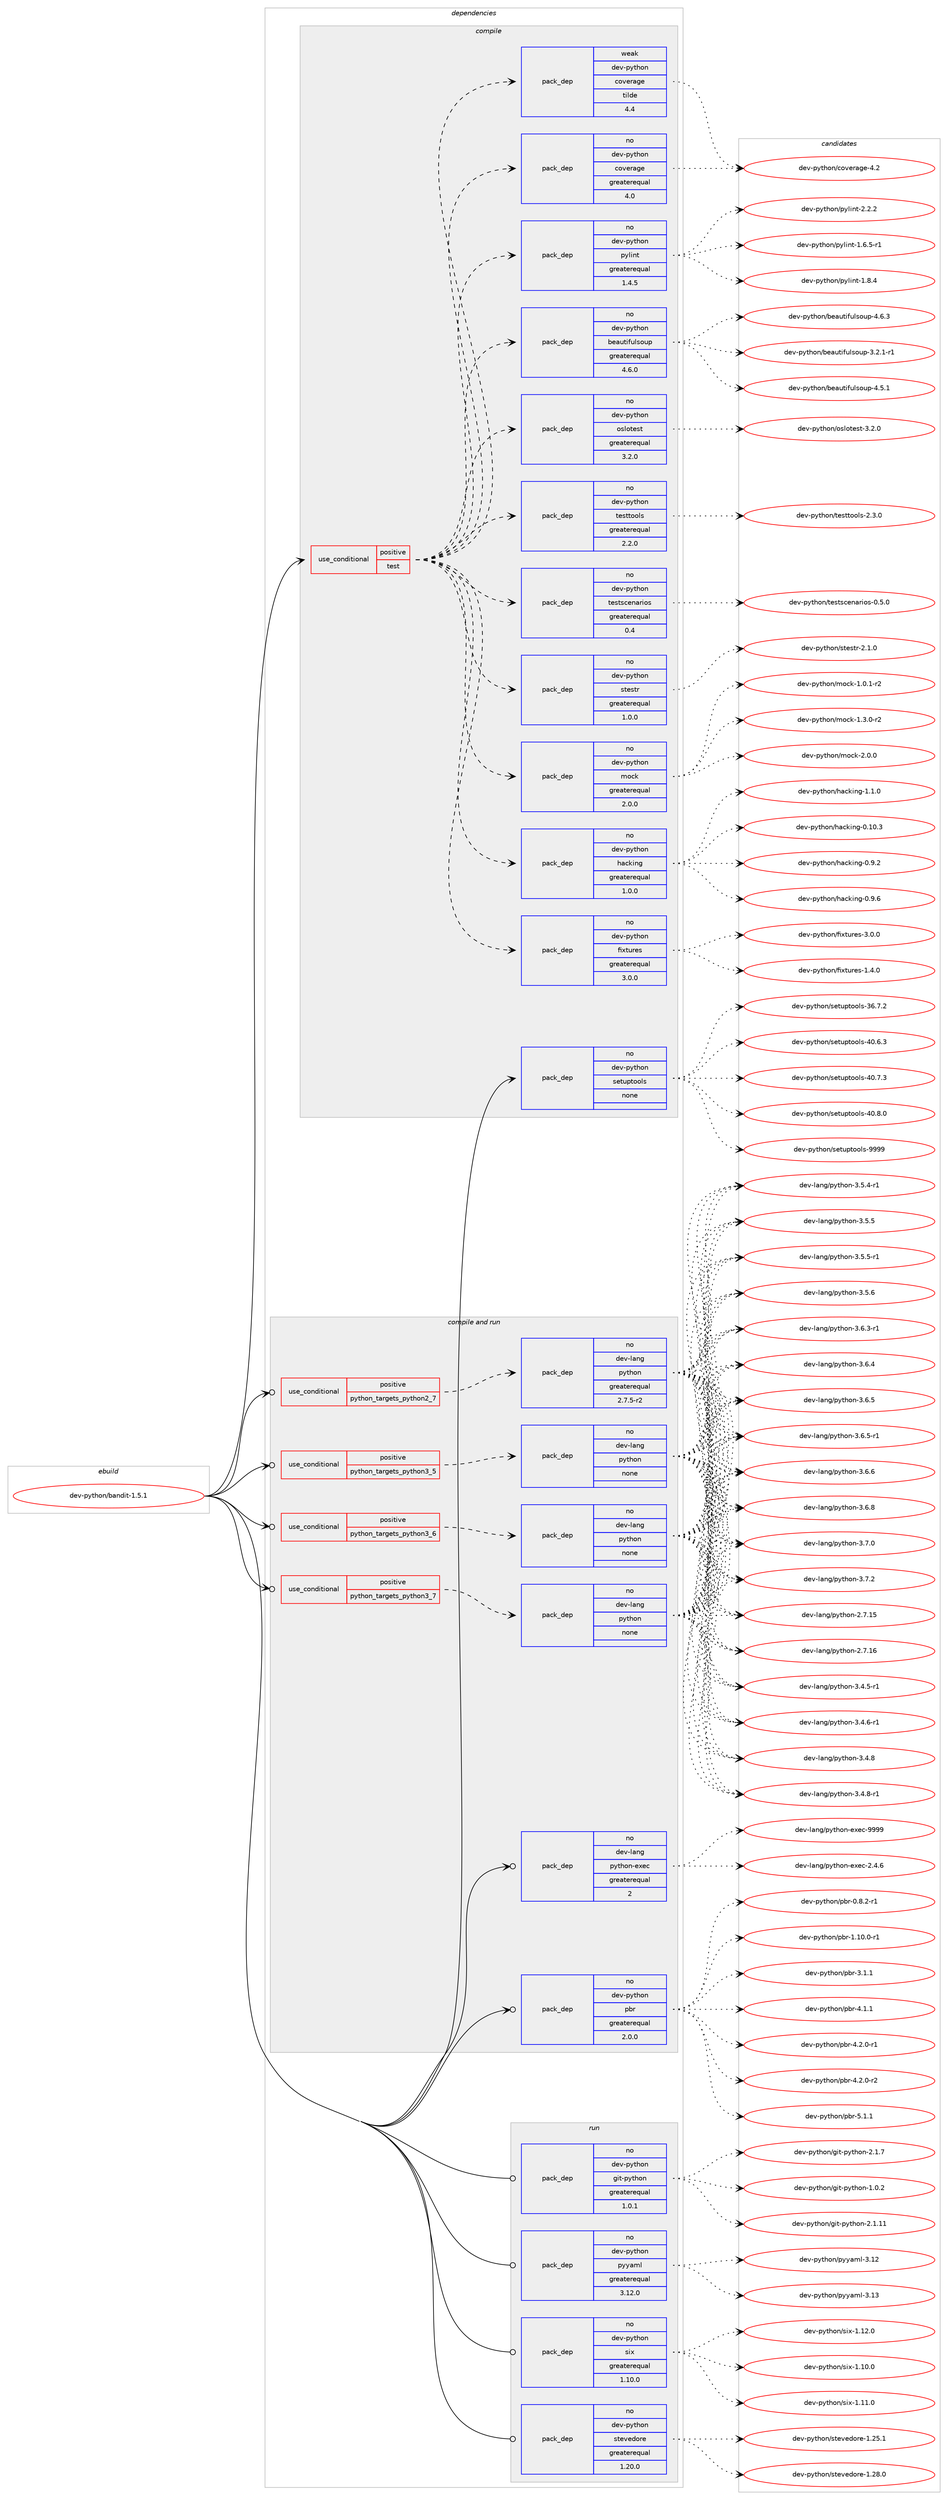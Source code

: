digraph prolog {

# *************
# Graph options
# *************

newrank=true;
concentrate=true;
compound=true;
graph [rankdir=LR,fontname=Helvetica,fontsize=10,ranksep=1.5];#, ranksep=2.5, nodesep=0.2];
edge  [arrowhead=vee];
node  [fontname=Helvetica,fontsize=10];

# **********
# The ebuild
# **********

subgraph cluster_leftcol {
color=gray;
rank=same;
label=<<i>ebuild</i>>;
id [label="dev-python/bandit-1.5.1", color=red, width=4, href="../dev-python/bandit-1.5.1.svg"];
}

# ****************
# The dependencies
# ****************

subgraph cluster_midcol {
color=gray;
label=<<i>dependencies</i>>;
subgraph cluster_compile {
fillcolor="#eeeeee";
style=filled;
label=<<i>compile</i>>;
subgraph cond371487 {
dependency1400581 [label=<<TABLE BORDER="0" CELLBORDER="1" CELLSPACING="0" CELLPADDING="4"><TR><TD ROWSPAN="3" CELLPADDING="10">use_conditional</TD></TR><TR><TD>positive</TD></TR><TR><TD>test</TD></TR></TABLE>>, shape=none, color=red];
subgraph pack1005867 {
dependency1400582 [label=<<TABLE BORDER="0" CELLBORDER="1" CELLSPACING="0" CELLPADDING="4" WIDTH="220"><TR><TD ROWSPAN="6" CELLPADDING="30">pack_dep</TD></TR><TR><TD WIDTH="110">no</TD></TR><TR><TD>dev-python</TD></TR><TR><TD>coverage</TD></TR><TR><TD>greaterequal</TD></TR><TR><TD>4.0</TD></TR></TABLE>>, shape=none, color=blue];
}
dependency1400581:e -> dependency1400582:w [weight=20,style="dashed",arrowhead="vee"];
subgraph pack1005868 {
dependency1400583 [label=<<TABLE BORDER="0" CELLBORDER="1" CELLSPACING="0" CELLPADDING="4" WIDTH="220"><TR><TD ROWSPAN="6" CELLPADDING="30">pack_dep</TD></TR><TR><TD WIDTH="110">weak</TD></TR><TR><TD>dev-python</TD></TR><TR><TD>coverage</TD></TR><TR><TD>tilde</TD></TR><TR><TD>4.4</TD></TR></TABLE>>, shape=none, color=blue];
}
dependency1400581:e -> dependency1400583:w [weight=20,style="dashed",arrowhead="vee"];
subgraph pack1005869 {
dependency1400584 [label=<<TABLE BORDER="0" CELLBORDER="1" CELLSPACING="0" CELLPADDING="4" WIDTH="220"><TR><TD ROWSPAN="6" CELLPADDING="30">pack_dep</TD></TR><TR><TD WIDTH="110">no</TD></TR><TR><TD>dev-python</TD></TR><TR><TD>fixtures</TD></TR><TR><TD>greaterequal</TD></TR><TR><TD>3.0.0</TD></TR></TABLE>>, shape=none, color=blue];
}
dependency1400581:e -> dependency1400584:w [weight=20,style="dashed",arrowhead="vee"];
subgraph pack1005870 {
dependency1400585 [label=<<TABLE BORDER="0" CELLBORDER="1" CELLSPACING="0" CELLPADDING="4" WIDTH="220"><TR><TD ROWSPAN="6" CELLPADDING="30">pack_dep</TD></TR><TR><TD WIDTH="110">no</TD></TR><TR><TD>dev-python</TD></TR><TR><TD>hacking</TD></TR><TR><TD>greaterequal</TD></TR><TR><TD>1.0.0</TD></TR></TABLE>>, shape=none, color=blue];
}
dependency1400581:e -> dependency1400585:w [weight=20,style="dashed",arrowhead="vee"];
subgraph pack1005871 {
dependency1400586 [label=<<TABLE BORDER="0" CELLBORDER="1" CELLSPACING="0" CELLPADDING="4" WIDTH="220"><TR><TD ROWSPAN="6" CELLPADDING="30">pack_dep</TD></TR><TR><TD WIDTH="110">no</TD></TR><TR><TD>dev-python</TD></TR><TR><TD>mock</TD></TR><TR><TD>greaterequal</TD></TR><TR><TD>2.0.0</TD></TR></TABLE>>, shape=none, color=blue];
}
dependency1400581:e -> dependency1400586:w [weight=20,style="dashed",arrowhead="vee"];
subgraph pack1005872 {
dependency1400587 [label=<<TABLE BORDER="0" CELLBORDER="1" CELLSPACING="0" CELLPADDING="4" WIDTH="220"><TR><TD ROWSPAN="6" CELLPADDING="30">pack_dep</TD></TR><TR><TD WIDTH="110">no</TD></TR><TR><TD>dev-python</TD></TR><TR><TD>stestr</TD></TR><TR><TD>greaterequal</TD></TR><TR><TD>1.0.0</TD></TR></TABLE>>, shape=none, color=blue];
}
dependency1400581:e -> dependency1400587:w [weight=20,style="dashed",arrowhead="vee"];
subgraph pack1005873 {
dependency1400588 [label=<<TABLE BORDER="0" CELLBORDER="1" CELLSPACING="0" CELLPADDING="4" WIDTH="220"><TR><TD ROWSPAN="6" CELLPADDING="30">pack_dep</TD></TR><TR><TD WIDTH="110">no</TD></TR><TR><TD>dev-python</TD></TR><TR><TD>testscenarios</TD></TR><TR><TD>greaterequal</TD></TR><TR><TD>0.4</TD></TR></TABLE>>, shape=none, color=blue];
}
dependency1400581:e -> dependency1400588:w [weight=20,style="dashed",arrowhead="vee"];
subgraph pack1005874 {
dependency1400589 [label=<<TABLE BORDER="0" CELLBORDER="1" CELLSPACING="0" CELLPADDING="4" WIDTH="220"><TR><TD ROWSPAN="6" CELLPADDING="30">pack_dep</TD></TR><TR><TD WIDTH="110">no</TD></TR><TR><TD>dev-python</TD></TR><TR><TD>testtools</TD></TR><TR><TD>greaterequal</TD></TR><TR><TD>2.2.0</TD></TR></TABLE>>, shape=none, color=blue];
}
dependency1400581:e -> dependency1400589:w [weight=20,style="dashed",arrowhead="vee"];
subgraph pack1005875 {
dependency1400590 [label=<<TABLE BORDER="0" CELLBORDER="1" CELLSPACING="0" CELLPADDING="4" WIDTH="220"><TR><TD ROWSPAN="6" CELLPADDING="30">pack_dep</TD></TR><TR><TD WIDTH="110">no</TD></TR><TR><TD>dev-python</TD></TR><TR><TD>oslotest</TD></TR><TR><TD>greaterequal</TD></TR><TR><TD>3.2.0</TD></TR></TABLE>>, shape=none, color=blue];
}
dependency1400581:e -> dependency1400590:w [weight=20,style="dashed",arrowhead="vee"];
subgraph pack1005876 {
dependency1400591 [label=<<TABLE BORDER="0" CELLBORDER="1" CELLSPACING="0" CELLPADDING="4" WIDTH="220"><TR><TD ROWSPAN="6" CELLPADDING="30">pack_dep</TD></TR><TR><TD WIDTH="110">no</TD></TR><TR><TD>dev-python</TD></TR><TR><TD>beautifulsoup</TD></TR><TR><TD>greaterequal</TD></TR><TR><TD>4.6.0</TD></TR></TABLE>>, shape=none, color=blue];
}
dependency1400581:e -> dependency1400591:w [weight=20,style="dashed",arrowhead="vee"];
subgraph pack1005877 {
dependency1400592 [label=<<TABLE BORDER="0" CELLBORDER="1" CELLSPACING="0" CELLPADDING="4" WIDTH="220"><TR><TD ROWSPAN="6" CELLPADDING="30">pack_dep</TD></TR><TR><TD WIDTH="110">no</TD></TR><TR><TD>dev-python</TD></TR><TR><TD>pylint</TD></TR><TR><TD>greaterequal</TD></TR><TR><TD>1.4.5</TD></TR></TABLE>>, shape=none, color=blue];
}
dependency1400581:e -> dependency1400592:w [weight=20,style="dashed",arrowhead="vee"];
}
id:e -> dependency1400581:w [weight=20,style="solid",arrowhead="vee"];
subgraph pack1005878 {
dependency1400593 [label=<<TABLE BORDER="0" CELLBORDER="1" CELLSPACING="0" CELLPADDING="4" WIDTH="220"><TR><TD ROWSPAN="6" CELLPADDING="30">pack_dep</TD></TR><TR><TD WIDTH="110">no</TD></TR><TR><TD>dev-python</TD></TR><TR><TD>setuptools</TD></TR><TR><TD>none</TD></TR><TR><TD></TD></TR></TABLE>>, shape=none, color=blue];
}
id:e -> dependency1400593:w [weight=20,style="solid",arrowhead="vee"];
}
subgraph cluster_compileandrun {
fillcolor="#eeeeee";
style=filled;
label=<<i>compile and run</i>>;
subgraph cond371488 {
dependency1400594 [label=<<TABLE BORDER="0" CELLBORDER="1" CELLSPACING="0" CELLPADDING="4"><TR><TD ROWSPAN="3" CELLPADDING="10">use_conditional</TD></TR><TR><TD>positive</TD></TR><TR><TD>python_targets_python2_7</TD></TR></TABLE>>, shape=none, color=red];
subgraph pack1005879 {
dependency1400595 [label=<<TABLE BORDER="0" CELLBORDER="1" CELLSPACING="0" CELLPADDING="4" WIDTH="220"><TR><TD ROWSPAN="6" CELLPADDING="30">pack_dep</TD></TR><TR><TD WIDTH="110">no</TD></TR><TR><TD>dev-lang</TD></TR><TR><TD>python</TD></TR><TR><TD>greaterequal</TD></TR><TR><TD>2.7.5-r2</TD></TR></TABLE>>, shape=none, color=blue];
}
dependency1400594:e -> dependency1400595:w [weight=20,style="dashed",arrowhead="vee"];
}
id:e -> dependency1400594:w [weight=20,style="solid",arrowhead="odotvee"];
subgraph cond371489 {
dependency1400596 [label=<<TABLE BORDER="0" CELLBORDER="1" CELLSPACING="0" CELLPADDING="4"><TR><TD ROWSPAN="3" CELLPADDING="10">use_conditional</TD></TR><TR><TD>positive</TD></TR><TR><TD>python_targets_python3_5</TD></TR></TABLE>>, shape=none, color=red];
subgraph pack1005880 {
dependency1400597 [label=<<TABLE BORDER="0" CELLBORDER="1" CELLSPACING="0" CELLPADDING="4" WIDTH="220"><TR><TD ROWSPAN="6" CELLPADDING="30">pack_dep</TD></TR><TR><TD WIDTH="110">no</TD></TR><TR><TD>dev-lang</TD></TR><TR><TD>python</TD></TR><TR><TD>none</TD></TR><TR><TD></TD></TR></TABLE>>, shape=none, color=blue];
}
dependency1400596:e -> dependency1400597:w [weight=20,style="dashed",arrowhead="vee"];
}
id:e -> dependency1400596:w [weight=20,style="solid",arrowhead="odotvee"];
subgraph cond371490 {
dependency1400598 [label=<<TABLE BORDER="0" CELLBORDER="1" CELLSPACING="0" CELLPADDING="4"><TR><TD ROWSPAN="3" CELLPADDING="10">use_conditional</TD></TR><TR><TD>positive</TD></TR><TR><TD>python_targets_python3_6</TD></TR></TABLE>>, shape=none, color=red];
subgraph pack1005881 {
dependency1400599 [label=<<TABLE BORDER="0" CELLBORDER="1" CELLSPACING="0" CELLPADDING="4" WIDTH="220"><TR><TD ROWSPAN="6" CELLPADDING="30">pack_dep</TD></TR><TR><TD WIDTH="110">no</TD></TR><TR><TD>dev-lang</TD></TR><TR><TD>python</TD></TR><TR><TD>none</TD></TR><TR><TD></TD></TR></TABLE>>, shape=none, color=blue];
}
dependency1400598:e -> dependency1400599:w [weight=20,style="dashed",arrowhead="vee"];
}
id:e -> dependency1400598:w [weight=20,style="solid",arrowhead="odotvee"];
subgraph cond371491 {
dependency1400600 [label=<<TABLE BORDER="0" CELLBORDER="1" CELLSPACING="0" CELLPADDING="4"><TR><TD ROWSPAN="3" CELLPADDING="10">use_conditional</TD></TR><TR><TD>positive</TD></TR><TR><TD>python_targets_python3_7</TD></TR></TABLE>>, shape=none, color=red];
subgraph pack1005882 {
dependency1400601 [label=<<TABLE BORDER="0" CELLBORDER="1" CELLSPACING="0" CELLPADDING="4" WIDTH="220"><TR><TD ROWSPAN="6" CELLPADDING="30">pack_dep</TD></TR><TR><TD WIDTH="110">no</TD></TR><TR><TD>dev-lang</TD></TR><TR><TD>python</TD></TR><TR><TD>none</TD></TR><TR><TD></TD></TR></TABLE>>, shape=none, color=blue];
}
dependency1400600:e -> dependency1400601:w [weight=20,style="dashed",arrowhead="vee"];
}
id:e -> dependency1400600:w [weight=20,style="solid",arrowhead="odotvee"];
subgraph pack1005883 {
dependency1400602 [label=<<TABLE BORDER="0" CELLBORDER="1" CELLSPACING="0" CELLPADDING="4" WIDTH="220"><TR><TD ROWSPAN="6" CELLPADDING="30">pack_dep</TD></TR><TR><TD WIDTH="110">no</TD></TR><TR><TD>dev-lang</TD></TR><TR><TD>python-exec</TD></TR><TR><TD>greaterequal</TD></TR><TR><TD>2</TD></TR></TABLE>>, shape=none, color=blue];
}
id:e -> dependency1400602:w [weight=20,style="solid",arrowhead="odotvee"];
subgraph pack1005884 {
dependency1400603 [label=<<TABLE BORDER="0" CELLBORDER="1" CELLSPACING="0" CELLPADDING="4" WIDTH="220"><TR><TD ROWSPAN="6" CELLPADDING="30">pack_dep</TD></TR><TR><TD WIDTH="110">no</TD></TR><TR><TD>dev-python</TD></TR><TR><TD>pbr</TD></TR><TR><TD>greaterequal</TD></TR><TR><TD>2.0.0</TD></TR></TABLE>>, shape=none, color=blue];
}
id:e -> dependency1400603:w [weight=20,style="solid",arrowhead="odotvee"];
}
subgraph cluster_run {
fillcolor="#eeeeee";
style=filled;
label=<<i>run</i>>;
subgraph pack1005885 {
dependency1400604 [label=<<TABLE BORDER="0" CELLBORDER="1" CELLSPACING="0" CELLPADDING="4" WIDTH="220"><TR><TD ROWSPAN="6" CELLPADDING="30">pack_dep</TD></TR><TR><TD WIDTH="110">no</TD></TR><TR><TD>dev-python</TD></TR><TR><TD>git-python</TD></TR><TR><TD>greaterequal</TD></TR><TR><TD>1.0.1</TD></TR></TABLE>>, shape=none, color=blue];
}
id:e -> dependency1400604:w [weight=20,style="solid",arrowhead="odot"];
subgraph pack1005886 {
dependency1400605 [label=<<TABLE BORDER="0" CELLBORDER="1" CELLSPACING="0" CELLPADDING="4" WIDTH="220"><TR><TD ROWSPAN="6" CELLPADDING="30">pack_dep</TD></TR><TR><TD WIDTH="110">no</TD></TR><TR><TD>dev-python</TD></TR><TR><TD>pyyaml</TD></TR><TR><TD>greaterequal</TD></TR><TR><TD>3.12.0</TD></TR></TABLE>>, shape=none, color=blue];
}
id:e -> dependency1400605:w [weight=20,style="solid",arrowhead="odot"];
subgraph pack1005887 {
dependency1400606 [label=<<TABLE BORDER="0" CELLBORDER="1" CELLSPACING="0" CELLPADDING="4" WIDTH="220"><TR><TD ROWSPAN="6" CELLPADDING="30">pack_dep</TD></TR><TR><TD WIDTH="110">no</TD></TR><TR><TD>dev-python</TD></TR><TR><TD>six</TD></TR><TR><TD>greaterequal</TD></TR><TR><TD>1.10.0</TD></TR></TABLE>>, shape=none, color=blue];
}
id:e -> dependency1400606:w [weight=20,style="solid",arrowhead="odot"];
subgraph pack1005888 {
dependency1400607 [label=<<TABLE BORDER="0" CELLBORDER="1" CELLSPACING="0" CELLPADDING="4" WIDTH="220"><TR><TD ROWSPAN="6" CELLPADDING="30">pack_dep</TD></TR><TR><TD WIDTH="110">no</TD></TR><TR><TD>dev-python</TD></TR><TR><TD>stevedore</TD></TR><TR><TD>greaterequal</TD></TR><TR><TD>1.20.0</TD></TR></TABLE>>, shape=none, color=blue];
}
id:e -> dependency1400607:w [weight=20,style="solid",arrowhead="odot"];
}
}

# **************
# The candidates
# **************

subgraph cluster_choices {
rank=same;
color=gray;
label=<<i>candidates</i>>;

subgraph choice1005867 {
color=black;
nodesep=1;
choice1001011184511212111610411111047991111181011149710310145524650 [label="dev-python/coverage-4.2", color=red, width=4,href="../dev-python/coverage-4.2.svg"];
dependency1400582:e -> choice1001011184511212111610411111047991111181011149710310145524650:w [style=dotted,weight="100"];
}
subgraph choice1005868 {
color=black;
nodesep=1;
choice1001011184511212111610411111047991111181011149710310145524650 [label="dev-python/coverage-4.2", color=red, width=4,href="../dev-python/coverage-4.2.svg"];
dependency1400583:e -> choice1001011184511212111610411111047991111181011149710310145524650:w [style=dotted,weight="100"];
}
subgraph choice1005869 {
color=black;
nodesep=1;
choice1001011184511212111610411111047102105120116117114101115454946524648 [label="dev-python/fixtures-1.4.0", color=red, width=4,href="../dev-python/fixtures-1.4.0.svg"];
choice1001011184511212111610411111047102105120116117114101115455146484648 [label="dev-python/fixtures-3.0.0", color=red, width=4,href="../dev-python/fixtures-3.0.0.svg"];
dependency1400584:e -> choice1001011184511212111610411111047102105120116117114101115454946524648:w [style=dotted,weight="100"];
dependency1400584:e -> choice1001011184511212111610411111047102105120116117114101115455146484648:w [style=dotted,weight="100"];
}
subgraph choice1005870 {
color=black;
nodesep=1;
choice1001011184511212111610411111047104979910710511010345484649484651 [label="dev-python/hacking-0.10.3", color=red, width=4,href="../dev-python/hacking-0.10.3.svg"];
choice10010111845112121116104111110471049799107105110103454846574650 [label="dev-python/hacking-0.9.2", color=red, width=4,href="../dev-python/hacking-0.9.2.svg"];
choice10010111845112121116104111110471049799107105110103454846574654 [label="dev-python/hacking-0.9.6", color=red, width=4,href="../dev-python/hacking-0.9.6.svg"];
choice10010111845112121116104111110471049799107105110103454946494648 [label="dev-python/hacking-1.1.0", color=red, width=4,href="../dev-python/hacking-1.1.0.svg"];
dependency1400585:e -> choice1001011184511212111610411111047104979910710511010345484649484651:w [style=dotted,weight="100"];
dependency1400585:e -> choice10010111845112121116104111110471049799107105110103454846574650:w [style=dotted,weight="100"];
dependency1400585:e -> choice10010111845112121116104111110471049799107105110103454846574654:w [style=dotted,weight="100"];
dependency1400585:e -> choice10010111845112121116104111110471049799107105110103454946494648:w [style=dotted,weight="100"];
}
subgraph choice1005871 {
color=black;
nodesep=1;
choice1001011184511212111610411111047109111991074549464846494511450 [label="dev-python/mock-1.0.1-r2", color=red, width=4,href="../dev-python/mock-1.0.1-r2.svg"];
choice1001011184511212111610411111047109111991074549465146484511450 [label="dev-python/mock-1.3.0-r2", color=red, width=4,href="../dev-python/mock-1.3.0-r2.svg"];
choice100101118451121211161041111104710911199107455046484648 [label="dev-python/mock-2.0.0", color=red, width=4,href="../dev-python/mock-2.0.0.svg"];
dependency1400586:e -> choice1001011184511212111610411111047109111991074549464846494511450:w [style=dotted,weight="100"];
dependency1400586:e -> choice1001011184511212111610411111047109111991074549465146484511450:w [style=dotted,weight="100"];
dependency1400586:e -> choice100101118451121211161041111104710911199107455046484648:w [style=dotted,weight="100"];
}
subgraph choice1005872 {
color=black;
nodesep=1;
choice1001011184511212111610411111047115116101115116114455046494648 [label="dev-python/stestr-2.1.0", color=red, width=4,href="../dev-python/stestr-2.1.0.svg"];
dependency1400587:e -> choice1001011184511212111610411111047115116101115116114455046494648:w [style=dotted,weight="100"];
}
subgraph choice1005873 {
color=black;
nodesep=1;
choice10010111845112121116104111110471161011151161159910111097114105111115454846534648 [label="dev-python/testscenarios-0.5.0", color=red, width=4,href="../dev-python/testscenarios-0.5.0.svg"];
dependency1400588:e -> choice10010111845112121116104111110471161011151161159910111097114105111115454846534648:w [style=dotted,weight="100"];
}
subgraph choice1005874 {
color=black;
nodesep=1;
choice1001011184511212111610411111047116101115116116111111108115455046514648 [label="dev-python/testtools-2.3.0", color=red, width=4,href="../dev-python/testtools-2.3.0.svg"];
dependency1400589:e -> choice1001011184511212111610411111047116101115116116111111108115455046514648:w [style=dotted,weight="100"];
}
subgraph choice1005875 {
color=black;
nodesep=1;
choice1001011184511212111610411111047111115108111116101115116455146504648 [label="dev-python/oslotest-3.2.0", color=red, width=4,href="../dev-python/oslotest-3.2.0.svg"];
dependency1400590:e -> choice1001011184511212111610411111047111115108111116101115116455146504648:w [style=dotted,weight="100"];
}
subgraph choice1005876 {
color=black;
nodesep=1;
choice100101118451121211161041111104798101971171161051021171081151111171124551465046494511449 [label="dev-python/beautifulsoup-3.2.1-r1", color=red, width=4,href="../dev-python/beautifulsoup-3.2.1-r1.svg"];
choice10010111845112121116104111110479810197117116105102117108115111117112455246534649 [label="dev-python/beautifulsoup-4.5.1", color=red, width=4,href="../dev-python/beautifulsoup-4.5.1.svg"];
choice10010111845112121116104111110479810197117116105102117108115111117112455246544651 [label="dev-python/beautifulsoup-4.6.3", color=red, width=4,href="../dev-python/beautifulsoup-4.6.3.svg"];
dependency1400591:e -> choice100101118451121211161041111104798101971171161051021171081151111171124551465046494511449:w [style=dotted,weight="100"];
dependency1400591:e -> choice10010111845112121116104111110479810197117116105102117108115111117112455246534649:w [style=dotted,weight="100"];
dependency1400591:e -> choice10010111845112121116104111110479810197117116105102117108115111117112455246544651:w [style=dotted,weight="100"];
}
subgraph choice1005877 {
color=black;
nodesep=1;
choice10010111845112121116104111110471121211081051101164549465446534511449 [label="dev-python/pylint-1.6.5-r1", color=red, width=4,href="../dev-python/pylint-1.6.5-r1.svg"];
choice1001011184511212111610411111047112121108105110116454946564652 [label="dev-python/pylint-1.8.4", color=red, width=4,href="../dev-python/pylint-1.8.4.svg"];
choice1001011184511212111610411111047112121108105110116455046504650 [label="dev-python/pylint-2.2.2", color=red, width=4,href="../dev-python/pylint-2.2.2.svg"];
dependency1400592:e -> choice10010111845112121116104111110471121211081051101164549465446534511449:w [style=dotted,weight="100"];
dependency1400592:e -> choice1001011184511212111610411111047112121108105110116454946564652:w [style=dotted,weight="100"];
dependency1400592:e -> choice1001011184511212111610411111047112121108105110116455046504650:w [style=dotted,weight="100"];
}
subgraph choice1005878 {
color=black;
nodesep=1;
choice100101118451121211161041111104711510111611711211611111110811545515446554650 [label="dev-python/setuptools-36.7.2", color=red, width=4,href="../dev-python/setuptools-36.7.2.svg"];
choice100101118451121211161041111104711510111611711211611111110811545524846544651 [label="dev-python/setuptools-40.6.3", color=red, width=4,href="../dev-python/setuptools-40.6.3.svg"];
choice100101118451121211161041111104711510111611711211611111110811545524846554651 [label="dev-python/setuptools-40.7.3", color=red, width=4,href="../dev-python/setuptools-40.7.3.svg"];
choice100101118451121211161041111104711510111611711211611111110811545524846564648 [label="dev-python/setuptools-40.8.0", color=red, width=4,href="../dev-python/setuptools-40.8.0.svg"];
choice10010111845112121116104111110471151011161171121161111111081154557575757 [label="dev-python/setuptools-9999", color=red, width=4,href="../dev-python/setuptools-9999.svg"];
dependency1400593:e -> choice100101118451121211161041111104711510111611711211611111110811545515446554650:w [style=dotted,weight="100"];
dependency1400593:e -> choice100101118451121211161041111104711510111611711211611111110811545524846544651:w [style=dotted,weight="100"];
dependency1400593:e -> choice100101118451121211161041111104711510111611711211611111110811545524846554651:w [style=dotted,weight="100"];
dependency1400593:e -> choice100101118451121211161041111104711510111611711211611111110811545524846564648:w [style=dotted,weight="100"];
dependency1400593:e -> choice10010111845112121116104111110471151011161171121161111111081154557575757:w [style=dotted,weight="100"];
}
subgraph choice1005879 {
color=black;
nodesep=1;
choice10010111845108971101034711212111610411111045504655464953 [label="dev-lang/python-2.7.15", color=red, width=4,href="../dev-lang/python-2.7.15.svg"];
choice10010111845108971101034711212111610411111045504655464954 [label="dev-lang/python-2.7.16", color=red, width=4,href="../dev-lang/python-2.7.16.svg"];
choice1001011184510897110103471121211161041111104551465246534511449 [label="dev-lang/python-3.4.5-r1", color=red, width=4,href="../dev-lang/python-3.4.5-r1.svg"];
choice1001011184510897110103471121211161041111104551465246544511449 [label="dev-lang/python-3.4.6-r1", color=red, width=4,href="../dev-lang/python-3.4.6-r1.svg"];
choice100101118451089711010347112121116104111110455146524656 [label="dev-lang/python-3.4.8", color=red, width=4,href="../dev-lang/python-3.4.8.svg"];
choice1001011184510897110103471121211161041111104551465246564511449 [label="dev-lang/python-3.4.8-r1", color=red, width=4,href="../dev-lang/python-3.4.8-r1.svg"];
choice1001011184510897110103471121211161041111104551465346524511449 [label="dev-lang/python-3.5.4-r1", color=red, width=4,href="../dev-lang/python-3.5.4-r1.svg"];
choice100101118451089711010347112121116104111110455146534653 [label="dev-lang/python-3.5.5", color=red, width=4,href="../dev-lang/python-3.5.5.svg"];
choice1001011184510897110103471121211161041111104551465346534511449 [label="dev-lang/python-3.5.5-r1", color=red, width=4,href="../dev-lang/python-3.5.5-r1.svg"];
choice100101118451089711010347112121116104111110455146534654 [label="dev-lang/python-3.5.6", color=red, width=4,href="../dev-lang/python-3.5.6.svg"];
choice1001011184510897110103471121211161041111104551465446514511449 [label="dev-lang/python-3.6.3-r1", color=red, width=4,href="../dev-lang/python-3.6.3-r1.svg"];
choice100101118451089711010347112121116104111110455146544652 [label="dev-lang/python-3.6.4", color=red, width=4,href="../dev-lang/python-3.6.4.svg"];
choice100101118451089711010347112121116104111110455146544653 [label="dev-lang/python-3.6.5", color=red, width=4,href="../dev-lang/python-3.6.5.svg"];
choice1001011184510897110103471121211161041111104551465446534511449 [label="dev-lang/python-3.6.5-r1", color=red, width=4,href="../dev-lang/python-3.6.5-r1.svg"];
choice100101118451089711010347112121116104111110455146544654 [label="dev-lang/python-3.6.6", color=red, width=4,href="../dev-lang/python-3.6.6.svg"];
choice100101118451089711010347112121116104111110455146544656 [label="dev-lang/python-3.6.8", color=red, width=4,href="../dev-lang/python-3.6.8.svg"];
choice100101118451089711010347112121116104111110455146554648 [label="dev-lang/python-3.7.0", color=red, width=4,href="../dev-lang/python-3.7.0.svg"];
choice100101118451089711010347112121116104111110455146554650 [label="dev-lang/python-3.7.2", color=red, width=4,href="../dev-lang/python-3.7.2.svg"];
dependency1400595:e -> choice10010111845108971101034711212111610411111045504655464953:w [style=dotted,weight="100"];
dependency1400595:e -> choice10010111845108971101034711212111610411111045504655464954:w [style=dotted,weight="100"];
dependency1400595:e -> choice1001011184510897110103471121211161041111104551465246534511449:w [style=dotted,weight="100"];
dependency1400595:e -> choice1001011184510897110103471121211161041111104551465246544511449:w [style=dotted,weight="100"];
dependency1400595:e -> choice100101118451089711010347112121116104111110455146524656:w [style=dotted,weight="100"];
dependency1400595:e -> choice1001011184510897110103471121211161041111104551465246564511449:w [style=dotted,weight="100"];
dependency1400595:e -> choice1001011184510897110103471121211161041111104551465346524511449:w [style=dotted,weight="100"];
dependency1400595:e -> choice100101118451089711010347112121116104111110455146534653:w [style=dotted,weight="100"];
dependency1400595:e -> choice1001011184510897110103471121211161041111104551465346534511449:w [style=dotted,weight="100"];
dependency1400595:e -> choice100101118451089711010347112121116104111110455146534654:w [style=dotted,weight="100"];
dependency1400595:e -> choice1001011184510897110103471121211161041111104551465446514511449:w [style=dotted,weight="100"];
dependency1400595:e -> choice100101118451089711010347112121116104111110455146544652:w [style=dotted,weight="100"];
dependency1400595:e -> choice100101118451089711010347112121116104111110455146544653:w [style=dotted,weight="100"];
dependency1400595:e -> choice1001011184510897110103471121211161041111104551465446534511449:w [style=dotted,weight="100"];
dependency1400595:e -> choice100101118451089711010347112121116104111110455146544654:w [style=dotted,weight="100"];
dependency1400595:e -> choice100101118451089711010347112121116104111110455146544656:w [style=dotted,weight="100"];
dependency1400595:e -> choice100101118451089711010347112121116104111110455146554648:w [style=dotted,weight="100"];
dependency1400595:e -> choice100101118451089711010347112121116104111110455146554650:w [style=dotted,weight="100"];
}
subgraph choice1005880 {
color=black;
nodesep=1;
choice10010111845108971101034711212111610411111045504655464953 [label="dev-lang/python-2.7.15", color=red, width=4,href="../dev-lang/python-2.7.15.svg"];
choice10010111845108971101034711212111610411111045504655464954 [label="dev-lang/python-2.7.16", color=red, width=4,href="../dev-lang/python-2.7.16.svg"];
choice1001011184510897110103471121211161041111104551465246534511449 [label="dev-lang/python-3.4.5-r1", color=red, width=4,href="../dev-lang/python-3.4.5-r1.svg"];
choice1001011184510897110103471121211161041111104551465246544511449 [label="dev-lang/python-3.4.6-r1", color=red, width=4,href="../dev-lang/python-3.4.6-r1.svg"];
choice100101118451089711010347112121116104111110455146524656 [label="dev-lang/python-3.4.8", color=red, width=4,href="../dev-lang/python-3.4.8.svg"];
choice1001011184510897110103471121211161041111104551465246564511449 [label="dev-lang/python-3.4.8-r1", color=red, width=4,href="../dev-lang/python-3.4.8-r1.svg"];
choice1001011184510897110103471121211161041111104551465346524511449 [label="dev-lang/python-3.5.4-r1", color=red, width=4,href="../dev-lang/python-3.5.4-r1.svg"];
choice100101118451089711010347112121116104111110455146534653 [label="dev-lang/python-3.5.5", color=red, width=4,href="../dev-lang/python-3.5.5.svg"];
choice1001011184510897110103471121211161041111104551465346534511449 [label="dev-lang/python-3.5.5-r1", color=red, width=4,href="../dev-lang/python-3.5.5-r1.svg"];
choice100101118451089711010347112121116104111110455146534654 [label="dev-lang/python-3.5.6", color=red, width=4,href="../dev-lang/python-3.5.6.svg"];
choice1001011184510897110103471121211161041111104551465446514511449 [label="dev-lang/python-3.6.3-r1", color=red, width=4,href="../dev-lang/python-3.6.3-r1.svg"];
choice100101118451089711010347112121116104111110455146544652 [label="dev-lang/python-3.6.4", color=red, width=4,href="../dev-lang/python-3.6.4.svg"];
choice100101118451089711010347112121116104111110455146544653 [label="dev-lang/python-3.6.5", color=red, width=4,href="../dev-lang/python-3.6.5.svg"];
choice1001011184510897110103471121211161041111104551465446534511449 [label="dev-lang/python-3.6.5-r1", color=red, width=4,href="../dev-lang/python-3.6.5-r1.svg"];
choice100101118451089711010347112121116104111110455146544654 [label="dev-lang/python-3.6.6", color=red, width=4,href="../dev-lang/python-3.6.6.svg"];
choice100101118451089711010347112121116104111110455146544656 [label="dev-lang/python-3.6.8", color=red, width=4,href="../dev-lang/python-3.6.8.svg"];
choice100101118451089711010347112121116104111110455146554648 [label="dev-lang/python-3.7.0", color=red, width=4,href="../dev-lang/python-3.7.0.svg"];
choice100101118451089711010347112121116104111110455146554650 [label="dev-lang/python-3.7.2", color=red, width=4,href="../dev-lang/python-3.7.2.svg"];
dependency1400597:e -> choice10010111845108971101034711212111610411111045504655464953:w [style=dotted,weight="100"];
dependency1400597:e -> choice10010111845108971101034711212111610411111045504655464954:w [style=dotted,weight="100"];
dependency1400597:e -> choice1001011184510897110103471121211161041111104551465246534511449:w [style=dotted,weight="100"];
dependency1400597:e -> choice1001011184510897110103471121211161041111104551465246544511449:w [style=dotted,weight="100"];
dependency1400597:e -> choice100101118451089711010347112121116104111110455146524656:w [style=dotted,weight="100"];
dependency1400597:e -> choice1001011184510897110103471121211161041111104551465246564511449:w [style=dotted,weight="100"];
dependency1400597:e -> choice1001011184510897110103471121211161041111104551465346524511449:w [style=dotted,weight="100"];
dependency1400597:e -> choice100101118451089711010347112121116104111110455146534653:w [style=dotted,weight="100"];
dependency1400597:e -> choice1001011184510897110103471121211161041111104551465346534511449:w [style=dotted,weight="100"];
dependency1400597:e -> choice100101118451089711010347112121116104111110455146534654:w [style=dotted,weight="100"];
dependency1400597:e -> choice1001011184510897110103471121211161041111104551465446514511449:w [style=dotted,weight="100"];
dependency1400597:e -> choice100101118451089711010347112121116104111110455146544652:w [style=dotted,weight="100"];
dependency1400597:e -> choice100101118451089711010347112121116104111110455146544653:w [style=dotted,weight="100"];
dependency1400597:e -> choice1001011184510897110103471121211161041111104551465446534511449:w [style=dotted,weight="100"];
dependency1400597:e -> choice100101118451089711010347112121116104111110455146544654:w [style=dotted,weight="100"];
dependency1400597:e -> choice100101118451089711010347112121116104111110455146544656:w [style=dotted,weight="100"];
dependency1400597:e -> choice100101118451089711010347112121116104111110455146554648:w [style=dotted,weight="100"];
dependency1400597:e -> choice100101118451089711010347112121116104111110455146554650:w [style=dotted,weight="100"];
}
subgraph choice1005881 {
color=black;
nodesep=1;
choice10010111845108971101034711212111610411111045504655464953 [label="dev-lang/python-2.7.15", color=red, width=4,href="../dev-lang/python-2.7.15.svg"];
choice10010111845108971101034711212111610411111045504655464954 [label="dev-lang/python-2.7.16", color=red, width=4,href="../dev-lang/python-2.7.16.svg"];
choice1001011184510897110103471121211161041111104551465246534511449 [label="dev-lang/python-3.4.5-r1", color=red, width=4,href="../dev-lang/python-3.4.5-r1.svg"];
choice1001011184510897110103471121211161041111104551465246544511449 [label="dev-lang/python-3.4.6-r1", color=red, width=4,href="../dev-lang/python-3.4.6-r1.svg"];
choice100101118451089711010347112121116104111110455146524656 [label="dev-lang/python-3.4.8", color=red, width=4,href="../dev-lang/python-3.4.8.svg"];
choice1001011184510897110103471121211161041111104551465246564511449 [label="dev-lang/python-3.4.8-r1", color=red, width=4,href="../dev-lang/python-3.4.8-r1.svg"];
choice1001011184510897110103471121211161041111104551465346524511449 [label="dev-lang/python-3.5.4-r1", color=red, width=4,href="../dev-lang/python-3.5.4-r1.svg"];
choice100101118451089711010347112121116104111110455146534653 [label="dev-lang/python-3.5.5", color=red, width=4,href="../dev-lang/python-3.5.5.svg"];
choice1001011184510897110103471121211161041111104551465346534511449 [label="dev-lang/python-3.5.5-r1", color=red, width=4,href="../dev-lang/python-3.5.5-r1.svg"];
choice100101118451089711010347112121116104111110455146534654 [label="dev-lang/python-3.5.6", color=red, width=4,href="../dev-lang/python-3.5.6.svg"];
choice1001011184510897110103471121211161041111104551465446514511449 [label="dev-lang/python-3.6.3-r1", color=red, width=4,href="../dev-lang/python-3.6.3-r1.svg"];
choice100101118451089711010347112121116104111110455146544652 [label="dev-lang/python-3.6.4", color=red, width=4,href="../dev-lang/python-3.6.4.svg"];
choice100101118451089711010347112121116104111110455146544653 [label="dev-lang/python-3.6.5", color=red, width=4,href="../dev-lang/python-3.6.5.svg"];
choice1001011184510897110103471121211161041111104551465446534511449 [label="dev-lang/python-3.6.5-r1", color=red, width=4,href="../dev-lang/python-3.6.5-r1.svg"];
choice100101118451089711010347112121116104111110455146544654 [label="dev-lang/python-3.6.6", color=red, width=4,href="../dev-lang/python-3.6.6.svg"];
choice100101118451089711010347112121116104111110455146544656 [label="dev-lang/python-3.6.8", color=red, width=4,href="../dev-lang/python-3.6.8.svg"];
choice100101118451089711010347112121116104111110455146554648 [label="dev-lang/python-3.7.0", color=red, width=4,href="../dev-lang/python-3.7.0.svg"];
choice100101118451089711010347112121116104111110455146554650 [label="dev-lang/python-3.7.2", color=red, width=4,href="../dev-lang/python-3.7.2.svg"];
dependency1400599:e -> choice10010111845108971101034711212111610411111045504655464953:w [style=dotted,weight="100"];
dependency1400599:e -> choice10010111845108971101034711212111610411111045504655464954:w [style=dotted,weight="100"];
dependency1400599:e -> choice1001011184510897110103471121211161041111104551465246534511449:w [style=dotted,weight="100"];
dependency1400599:e -> choice1001011184510897110103471121211161041111104551465246544511449:w [style=dotted,weight="100"];
dependency1400599:e -> choice100101118451089711010347112121116104111110455146524656:w [style=dotted,weight="100"];
dependency1400599:e -> choice1001011184510897110103471121211161041111104551465246564511449:w [style=dotted,weight="100"];
dependency1400599:e -> choice1001011184510897110103471121211161041111104551465346524511449:w [style=dotted,weight="100"];
dependency1400599:e -> choice100101118451089711010347112121116104111110455146534653:w [style=dotted,weight="100"];
dependency1400599:e -> choice1001011184510897110103471121211161041111104551465346534511449:w [style=dotted,weight="100"];
dependency1400599:e -> choice100101118451089711010347112121116104111110455146534654:w [style=dotted,weight="100"];
dependency1400599:e -> choice1001011184510897110103471121211161041111104551465446514511449:w [style=dotted,weight="100"];
dependency1400599:e -> choice100101118451089711010347112121116104111110455146544652:w [style=dotted,weight="100"];
dependency1400599:e -> choice100101118451089711010347112121116104111110455146544653:w [style=dotted,weight="100"];
dependency1400599:e -> choice1001011184510897110103471121211161041111104551465446534511449:w [style=dotted,weight="100"];
dependency1400599:e -> choice100101118451089711010347112121116104111110455146544654:w [style=dotted,weight="100"];
dependency1400599:e -> choice100101118451089711010347112121116104111110455146544656:w [style=dotted,weight="100"];
dependency1400599:e -> choice100101118451089711010347112121116104111110455146554648:w [style=dotted,weight="100"];
dependency1400599:e -> choice100101118451089711010347112121116104111110455146554650:w [style=dotted,weight="100"];
}
subgraph choice1005882 {
color=black;
nodesep=1;
choice10010111845108971101034711212111610411111045504655464953 [label="dev-lang/python-2.7.15", color=red, width=4,href="../dev-lang/python-2.7.15.svg"];
choice10010111845108971101034711212111610411111045504655464954 [label="dev-lang/python-2.7.16", color=red, width=4,href="../dev-lang/python-2.7.16.svg"];
choice1001011184510897110103471121211161041111104551465246534511449 [label="dev-lang/python-3.4.5-r1", color=red, width=4,href="../dev-lang/python-3.4.5-r1.svg"];
choice1001011184510897110103471121211161041111104551465246544511449 [label="dev-lang/python-3.4.6-r1", color=red, width=4,href="../dev-lang/python-3.4.6-r1.svg"];
choice100101118451089711010347112121116104111110455146524656 [label="dev-lang/python-3.4.8", color=red, width=4,href="../dev-lang/python-3.4.8.svg"];
choice1001011184510897110103471121211161041111104551465246564511449 [label="dev-lang/python-3.4.8-r1", color=red, width=4,href="../dev-lang/python-3.4.8-r1.svg"];
choice1001011184510897110103471121211161041111104551465346524511449 [label="dev-lang/python-3.5.4-r1", color=red, width=4,href="../dev-lang/python-3.5.4-r1.svg"];
choice100101118451089711010347112121116104111110455146534653 [label="dev-lang/python-3.5.5", color=red, width=4,href="../dev-lang/python-3.5.5.svg"];
choice1001011184510897110103471121211161041111104551465346534511449 [label="dev-lang/python-3.5.5-r1", color=red, width=4,href="../dev-lang/python-3.5.5-r1.svg"];
choice100101118451089711010347112121116104111110455146534654 [label="dev-lang/python-3.5.6", color=red, width=4,href="../dev-lang/python-3.5.6.svg"];
choice1001011184510897110103471121211161041111104551465446514511449 [label="dev-lang/python-3.6.3-r1", color=red, width=4,href="../dev-lang/python-3.6.3-r1.svg"];
choice100101118451089711010347112121116104111110455146544652 [label="dev-lang/python-3.6.4", color=red, width=4,href="../dev-lang/python-3.6.4.svg"];
choice100101118451089711010347112121116104111110455146544653 [label="dev-lang/python-3.6.5", color=red, width=4,href="../dev-lang/python-3.6.5.svg"];
choice1001011184510897110103471121211161041111104551465446534511449 [label="dev-lang/python-3.6.5-r1", color=red, width=4,href="../dev-lang/python-3.6.5-r1.svg"];
choice100101118451089711010347112121116104111110455146544654 [label="dev-lang/python-3.6.6", color=red, width=4,href="../dev-lang/python-3.6.6.svg"];
choice100101118451089711010347112121116104111110455146544656 [label="dev-lang/python-3.6.8", color=red, width=4,href="../dev-lang/python-3.6.8.svg"];
choice100101118451089711010347112121116104111110455146554648 [label="dev-lang/python-3.7.0", color=red, width=4,href="../dev-lang/python-3.7.0.svg"];
choice100101118451089711010347112121116104111110455146554650 [label="dev-lang/python-3.7.2", color=red, width=4,href="../dev-lang/python-3.7.2.svg"];
dependency1400601:e -> choice10010111845108971101034711212111610411111045504655464953:w [style=dotted,weight="100"];
dependency1400601:e -> choice10010111845108971101034711212111610411111045504655464954:w [style=dotted,weight="100"];
dependency1400601:e -> choice1001011184510897110103471121211161041111104551465246534511449:w [style=dotted,weight="100"];
dependency1400601:e -> choice1001011184510897110103471121211161041111104551465246544511449:w [style=dotted,weight="100"];
dependency1400601:e -> choice100101118451089711010347112121116104111110455146524656:w [style=dotted,weight="100"];
dependency1400601:e -> choice1001011184510897110103471121211161041111104551465246564511449:w [style=dotted,weight="100"];
dependency1400601:e -> choice1001011184510897110103471121211161041111104551465346524511449:w [style=dotted,weight="100"];
dependency1400601:e -> choice100101118451089711010347112121116104111110455146534653:w [style=dotted,weight="100"];
dependency1400601:e -> choice1001011184510897110103471121211161041111104551465346534511449:w [style=dotted,weight="100"];
dependency1400601:e -> choice100101118451089711010347112121116104111110455146534654:w [style=dotted,weight="100"];
dependency1400601:e -> choice1001011184510897110103471121211161041111104551465446514511449:w [style=dotted,weight="100"];
dependency1400601:e -> choice100101118451089711010347112121116104111110455146544652:w [style=dotted,weight="100"];
dependency1400601:e -> choice100101118451089711010347112121116104111110455146544653:w [style=dotted,weight="100"];
dependency1400601:e -> choice1001011184510897110103471121211161041111104551465446534511449:w [style=dotted,weight="100"];
dependency1400601:e -> choice100101118451089711010347112121116104111110455146544654:w [style=dotted,weight="100"];
dependency1400601:e -> choice100101118451089711010347112121116104111110455146544656:w [style=dotted,weight="100"];
dependency1400601:e -> choice100101118451089711010347112121116104111110455146554648:w [style=dotted,weight="100"];
dependency1400601:e -> choice100101118451089711010347112121116104111110455146554650:w [style=dotted,weight="100"];
}
subgraph choice1005883 {
color=black;
nodesep=1;
choice1001011184510897110103471121211161041111104510112010199455046524654 [label="dev-lang/python-exec-2.4.6", color=red, width=4,href="../dev-lang/python-exec-2.4.6.svg"];
choice10010111845108971101034711212111610411111045101120101994557575757 [label="dev-lang/python-exec-9999", color=red, width=4,href="../dev-lang/python-exec-9999.svg"];
dependency1400602:e -> choice1001011184510897110103471121211161041111104510112010199455046524654:w [style=dotted,weight="100"];
dependency1400602:e -> choice10010111845108971101034711212111610411111045101120101994557575757:w [style=dotted,weight="100"];
}
subgraph choice1005884 {
color=black;
nodesep=1;
choice1001011184511212111610411111047112981144548465646504511449 [label="dev-python/pbr-0.8.2-r1", color=red, width=4,href="../dev-python/pbr-0.8.2-r1.svg"];
choice100101118451121211161041111104711298114454946494846484511449 [label="dev-python/pbr-1.10.0-r1", color=red, width=4,href="../dev-python/pbr-1.10.0-r1.svg"];
choice100101118451121211161041111104711298114455146494649 [label="dev-python/pbr-3.1.1", color=red, width=4,href="../dev-python/pbr-3.1.1.svg"];
choice100101118451121211161041111104711298114455246494649 [label="dev-python/pbr-4.1.1", color=red, width=4,href="../dev-python/pbr-4.1.1.svg"];
choice1001011184511212111610411111047112981144552465046484511449 [label="dev-python/pbr-4.2.0-r1", color=red, width=4,href="../dev-python/pbr-4.2.0-r1.svg"];
choice1001011184511212111610411111047112981144552465046484511450 [label="dev-python/pbr-4.2.0-r2", color=red, width=4,href="../dev-python/pbr-4.2.0-r2.svg"];
choice100101118451121211161041111104711298114455346494649 [label="dev-python/pbr-5.1.1", color=red, width=4,href="../dev-python/pbr-5.1.1.svg"];
dependency1400603:e -> choice1001011184511212111610411111047112981144548465646504511449:w [style=dotted,weight="100"];
dependency1400603:e -> choice100101118451121211161041111104711298114454946494846484511449:w [style=dotted,weight="100"];
dependency1400603:e -> choice100101118451121211161041111104711298114455146494649:w [style=dotted,weight="100"];
dependency1400603:e -> choice100101118451121211161041111104711298114455246494649:w [style=dotted,weight="100"];
dependency1400603:e -> choice1001011184511212111610411111047112981144552465046484511449:w [style=dotted,weight="100"];
dependency1400603:e -> choice1001011184511212111610411111047112981144552465046484511450:w [style=dotted,weight="100"];
dependency1400603:e -> choice100101118451121211161041111104711298114455346494649:w [style=dotted,weight="100"];
}
subgraph choice1005885 {
color=black;
nodesep=1;
choice100101118451121211161041111104710310511645112121116104111110454946484650 [label="dev-python/git-python-1.0.2", color=red, width=4,href="../dev-python/git-python-1.0.2.svg"];
choice10010111845112121116104111110471031051164511212111610411111045504649464949 [label="dev-python/git-python-2.1.11", color=red, width=4,href="../dev-python/git-python-2.1.11.svg"];
choice100101118451121211161041111104710310511645112121116104111110455046494655 [label="dev-python/git-python-2.1.7", color=red, width=4,href="../dev-python/git-python-2.1.7.svg"];
dependency1400604:e -> choice100101118451121211161041111104710310511645112121116104111110454946484650:w [style=dotted,weight="100"];
dependency1400604:e -> choice10010111845112121116104111110471031051164511212111610411111045504649464949:w [style=dotted,weight="100"];
dependency1400604:e -> choice100101118451121211161041111104710310511645112121116104111110455046494655:w [style=dotted,weight="100"];
}
subgraph choice1005886 {
color=black;
nodesep=1;
choice1001011184511212111610411111047112121121971091084551464950 [label="dev-python/pyyaml-3.12", color=red, width=4,href="../dev-python/pyyaml-3.12.svg"];
choice1001011184511212111610411111047112121121971091084551464951 [label="dev-python/pyyaml-3.13", color=red, width=4,href="../dev-python/pyyaml-3.13.svg"];
dependency1400605:e -> choice1001011184511212111610411111047112121121971091084551464950:w [style=dotted,weight="100"];
dependency1400605:e -> choice1001011184511212111610411111047112121121971091084551464951:w [style=dotted,weight="100"];
}
subgraph choice1005887 {
color=black;
nodesep=1;
choice100101118451121211161041111104711510512045494649484648 [label="dev-python/six-1.10.0", color=red, width=4,href="../dev-python/six-1.10.0.svg"];
choice100101118451121211161041111104711510512045494649494648 [label="dev-python/six-1.11.0", color=red, width=4,href="../dev-python/six-1.11.0.svg"];
choice100101118451121211161041111104711510512045494649504648 [label="dev-python/six-1.12.0", color=red, width=4,href="../dev-python/six-1.12.0.svg"];
dependency1400606:e -> choice100101118451121211161041111104711510512045494649484648:w [style=dotted,weight="100"];
dependency1400606:e -> choice100101118451121211161041111104711510512045494649494648:w [style=dotted,weight="100"];
dependency1400606:e -> choice100101118451121211161041111104711510512045494649504648:w [style=dotted,weight="100"];
}
subgraph choice1005888 {
color=black;
nodesep=1;
choice100101118451121211161041111104711511610111810110011111410145494650534649 [label="dev-python/stevedore-1.25.1", color=red, width=4,href="../dev-python/stevedore-1.25.1.svg"];
choice100101118451121211161041111104711511610111810110011111410145494650564648 [label="dev-python/stevedore-1.28.0", color=red, width=4,href="../dev-python/stevedore-1.28.0.svg"];
dependency1400607:e -> choice100101118451121211161041111104711511610111810110011111410145494650534649:w [style=dotted,weight="100"];
dependency1400607:e -> choice100101118451121211161041111104711511610111810110011111410145494650564648:w [style=dotted,weight="100"];
}
}

}
